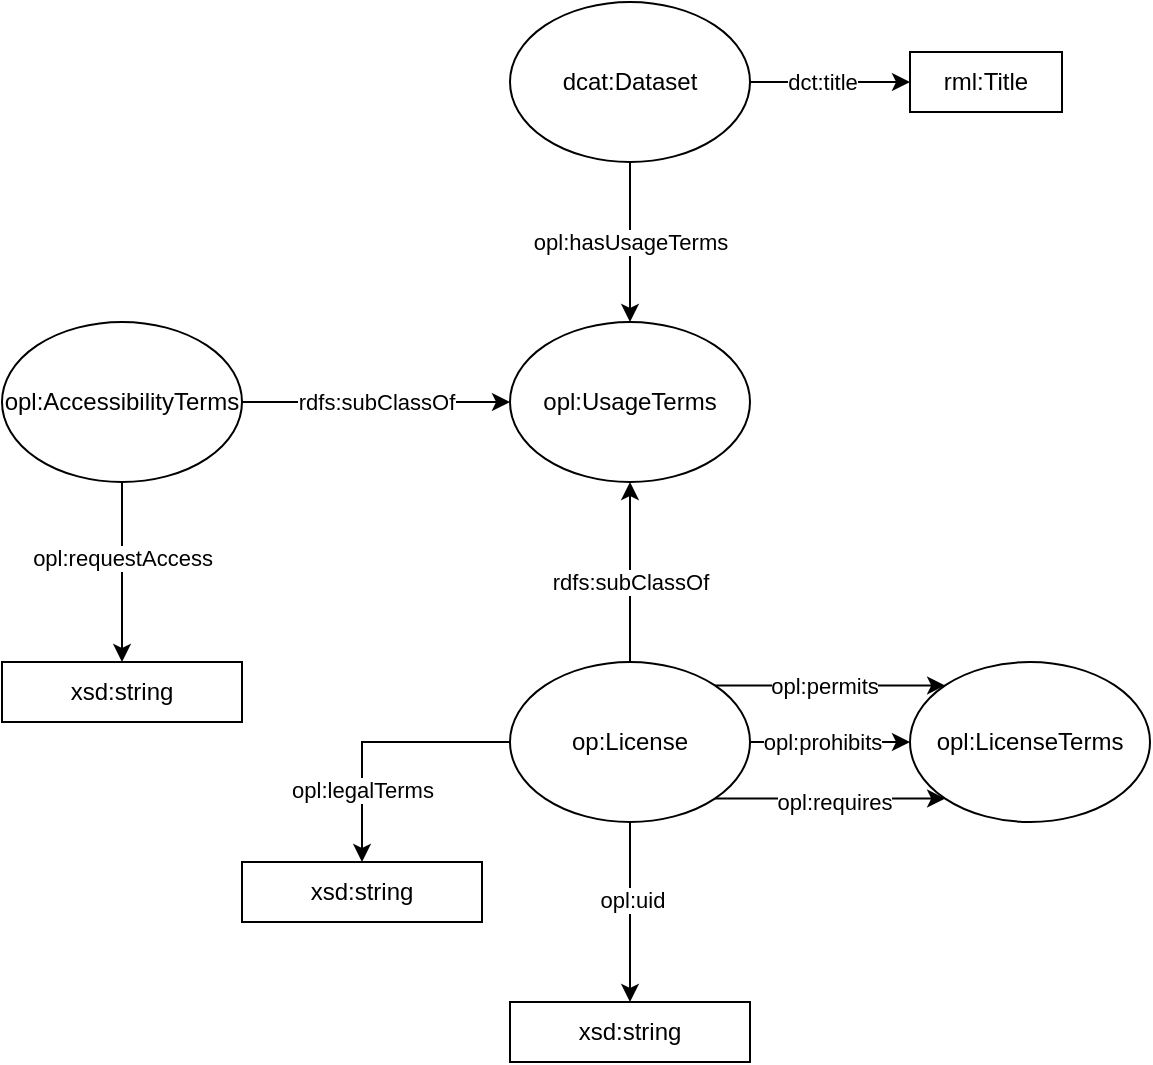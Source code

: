 <mxfile version="14.3.2" type="device"><diagram id="3sNn32Xnq2xri8kllTm3" name="Page-1"><mxGraphModel dx="603" dy="581" grid="1" gridSize="10" guides="1" tooltips="1" connect="1" arrows="1" fold="1" page="1" pageScale="1" pageWidth="827" pageHeight="1169" math="0" shadow="0"><root><mxCell id="0"/><mxCell id="1" parent="0"/><mxCell id="olQwQusZJCgV_s7hn0Ki-3" value="" style="edgeStyle=orthogonalEdgeStyle;rounded=0;orthogonalLoop=1;jettySize=auto;html=1;" parent="1" source="olQwQusZJCgV_s7hn0Ki-1" target="olQwQusZJCgV_s7hn0Ki-2" edge="1"><mxGeometry relative="1" as="geometry"/></mxCell><mxCell id="olQwQusZJCgV_s7hn0Ki-4" value="dct:title&lt;br&gt;" style="edgeLabel;html=1;align=center;verticalAlign=middle;resizable=0;points=[];" parent="olQwQusZJCgV_s7hn0Ki-3" vertex="1" connectable="0"><mxGeometry x="0.125" y="-2" relative="1" as="geometry"><mxPoint x="-9" y="-2" as="offset"/></mxGeometry></mxCell><mxCell id="olQwQusZJCgV_s7hn0Ki-32" value="opl:hasUsageTerms" style="edgeStyle=orthogonalEdgeStyle;rounded=0;orthogonalLoop=1;jettySize=auto;html=1;" parent="1" source="olQwQusZJCgV_s7hn0Ki-1" target="olQwQusZJCgV_s7hn0Ki-31" edge="1"><mxGeometry relative="1" as="geometry"/></mxCell><mxCell id="olQwQusZJCgV_s7hn0Ki-1" value="dcat:Dataset" style="ellipse;whiteSpace=wrap;html=1;" parent="1" vertex="1"><mxGeometry x="354" y="100" width="120" height="80" as="geometry"/></mxCell><mxCell id="olQwQusZJCgV_s7hn0Ki-2" value="rml:Title" style="whiteSpace=wrap;html=1;" parent="1" vertex="1"><mxGeometry x="554" y="125" width="76" height="30" as="geometry"/></mxCell><mxCell id="olQwQusZJCgV_s7hn0Ki-31" value="opl:UsageTerms" style="ellipse;whiteSpace=wrap;html=1;" parent="1" vertex="1"><mxGeometry x="354" y="260" width="120" height="80" as="geometry"/></mxCell><mxCell id="olQwQusZJCgV_s7hn0Ki-36" value="rdfs:subClassOf" style="edgeStyle=orthogonalEdgeStyle;rounded=0;orthogonalLoop=1;jettySize=auto;html=1;exitX=1;exitY=0.5;exitDx=0;exitDy=0;entryX=0;entryY=0.5;entryDx=0;entryDy=0;" parent="1" source="olQwQusZJCgV_s7hn0Ki-33" target="olQwQusZJCgV_s7hn0Ki-31" edge="1"><mxGeometry relative="1" as="geometry"/></mxCell><mxCell id="olQwQusZJCgV_s7hn0Ki-41" value="" style="edgeStyle=orthogonalEdgeStyle;rounded=0;orthogonalLoop=1;jettySize=auto;html=1;" parent="1" source="olQwQusZJCgV_s7hn0Ki-33" target="olQwQusZJCgV_s7hn0Ki-40" edge="1"><mxGeometry relative="1" as="geometry"/></mxCell><mxCell id="olQwQusZJCgV_s7hn0Ki-42" value="opl:requestAccess" style="edgeLabel;html=1;align=center;verticalAlign=middle;resizable=0;points=[];" parent="olQwQusZJCgV_s7hn0Ki-41" vertex="1" connectable="0"><mxGeometry x="-0.156" relative="1" as="geometry"><mxPoint as="offset"/></mxGeometry></mxCell><mxCell id="olQwQusZJCgV_s7hn0Ki-33" value="opl:AccessibilityTerms" style="ellipse;whiteSpace=wrap;html=1;" parent="1" vertex="1"><mxGeometry x="100" y="260" width="120" height="80" as="geometry"/></mxCell><mxCell id="olQwQusZJCgV_s7hn0Ki-38" style="edgeStyle=orthogonalEdgeStyle;rounded=0;orthogonalLoop=1;jettySize=auto;html=1;exitX=0.5;exitY=0;exitDx=0;exitDy=0;" parent="1" source="olQwQusZJCgV_s7hn0Ki-37" target="olQwQusZJCgV_s7hn0Ki-31" edge="1"><mxGeometry relative="1" as="geometry"/></mxCell><mxCell id="olQwQusZJCgV_s7hn0Ki-39" value="rdfs:subClassOf" style="edgeLabel;html=1;align=center;verticalAlign=middle;resizable=0;points=[];" parent="olQwQusZJCgV_s7hn0Ki-38" vertex="1" connectable="0"><mxGeometry x="0.089" y="3" relative="1" as="geometry"><mxPoint x="3" y="9" as="offset"/></mxGeometry></mxCell><mxCell id="olQwQusZJCgV_s7hn0Ki-44" value="opl:legalTerms" style="edgeStyle=orthogonalEdgeStyle;rounded=0;orthogonalLoop=1;jettySize=auto;html=1;entryX=0.5;entryY=0;entryDx=0;entryDy=0;" parent="1" source="olQwQusZJCgV_s7hn0Ki-37" target="olQwQusZJCgV_s7hn0Ki-45" edge="1"><mxGeometry x="0.457" relative="1" as="geometry"><mxPoint x="280" y="525" as="targetPoint"/><mxPoint as="offset"/></mxGeometry></mxCell><mxCell id="olQwQusZJCgV_s7hn0Ki-47" value="" style="edgeStyle=orthogonalEdgeStyle;rounded=0;orthogonalLoop=1;jettySize=auto;html=1;" parent="1" source="olQwQusZJCgV_s7hn0Ki-37" edge="1"><mxGeometry relative="1" as="geometry"><mxPoint x="414" y="600" as="targetPoint"/></mxGeometry></mxCell><mxCell id="olQwQusZJCgV_s7hn0Ki-49" value="opl:uid" style="edgeLabel;html=1;align=center;verticalAlign=middle;resizable=0;points=[];" parent="olQwQusZJCgV_s7hn0Ki-47" vertex="1" connectable="0"><mxGeometry x="-0.133" y="1" relative="1" as="geometry"><mxPoint as="offset"/></mxGeometry></mxCell><mxCell id="olQwQusZJCgV_s7hn0Ki-51" value="" style="edgeStyle=orthogonalEdgeStyle;rounded=0;orthogonalLoop=1;jettySize=auto;html=1;" parent="1" source="olQwQusZJCgV_s7hn0Ki-37" target="olQwQusZJCgV_s7hn0Ki-50" edge="1"><mxGeometry relative="1" as="geometry"/></mxCell><mxCell id="olQwQusZJCgV_s7hn0Ki-55" value="opl:prohibits" style="edgeLabel;html=1;align=center;verticalAlign=middle;resizable=0;points=[];" parent="olQwQusZJCgV_s7hn0Ki-51" vertex="1" connectable="0"><mxGeometry x="-0.3" y="3" relative="1" as="geometry"><mxPoint x="8" y="3" as="offset"/></mxGeometry></mxCell><mxCell id="olQwQusZJCgV_s7hn0Ki-52" style="edgeStyle=orthogonalEdgeStyle;rounded=0;orthogonalLoop=1;jettySize=auto;html=1;exitX=1;exitY=0;exitDx=0;exitDy=0;entryX=0;entryY=0;entryDx=0;entryDy=0;" parent="1" source="olQwQusZJCgV_s7hn0Ki-37" target="olQwQusZJCgV_s7hn0Ki-50" edge="1"><mxGeometry relative="1" as="geometry"/></mxCell><mxCell id="olQwQusZJCgV_s7hn0Ki-54" value="opl:permits" style="edgeLabel;html=1;align=center;verticalAlign=middle;resizable=0;points=[];" parent="olQwQusZJCgV_s7hn0Ki-52" vertex="1" connectable="0"><mxGeometry x="-0.052" relative="1" as="geometry"><mxPoint as="offset"/></mxGeometry></mxCell><mxCell id="olQwQusZJCgV_s7hn0Ki-53" style="edgeStyle=orthogonalEdgeStyle;rounded=0;orthogonalLoop=1;jettySize=auto;html=1;exitX=1;exitY=1;exitDx=0;exitDy=0;entryX=0;entryY=1;entryDx=0;entryDy=0;" parent="1" source="olQwQusZJCgV_s7hn0Ki-37" target="olQwQusZJCgV_s7hn0Ki-50" edge="1"><mxGeometry relative="1" as="geometry"/></mxCell><mxCell id="olQwQusZJCgV_s7hn0Ki-56" value="opl:requires" style="edgeLabel;html=1;align=center;verticalAlign=middle;resizable=0;points=[];" parent="olQwQusZJCgV_s7hn0Ki-53" vertex="1" connectable="0"><mxGeometry x="0.035" y="-1" relative="1" as="geometry"><mxPoint as="offset"/></mxGeometry></mxCell><mxCell id="olQwQusZJCgV_s7hn0Ki-37" value="op:License" style="ellipse;whiteSpace=wrap;html=1;" parent="1" vertex="1"><mxGeometry x="354" y="430" width="120" height="80" as="geometry"/></mxCell><mxCell id="olQwQusZJCgV_s7hn0Ki-40" value="xsd:string" style="whiteSpace=wrap;html=1;" parent="1" vertex="1"><mxGeometry x="100" y="430" width="120" height="30" as="geometry"/></mxCell><mxCell id="olQwQusZJCgV_s7hn0Ki-45" value="xsd:string" style="whiteSpace=wrap;html=1;" parent="1" vertex="1"><mxGeometry x="220" y="530" width="120" height="30" as="geometry"/></mxCell><mxCell id="olQwQusZJCgV_s7hn0Ki-48" value="xsd:string" style="whiteSpace=wrap;html=1;" parent="1" vertex="1"><mxGeometry x="354" y="600" width="120" height="30" as="geometry"/></mxCell><mxCell id="olQwQusZJCgV_s7hn0Ki-50" value="opl:LicenseTerms" style="ellipse;whiteSpace=wrap;html=1;" parent="1" vertex="1"><mxGeometry x="554" y="430" width="120" height="80" as="geometry"/></mxCell></root></mxGraphModel></diagram></mxfile>